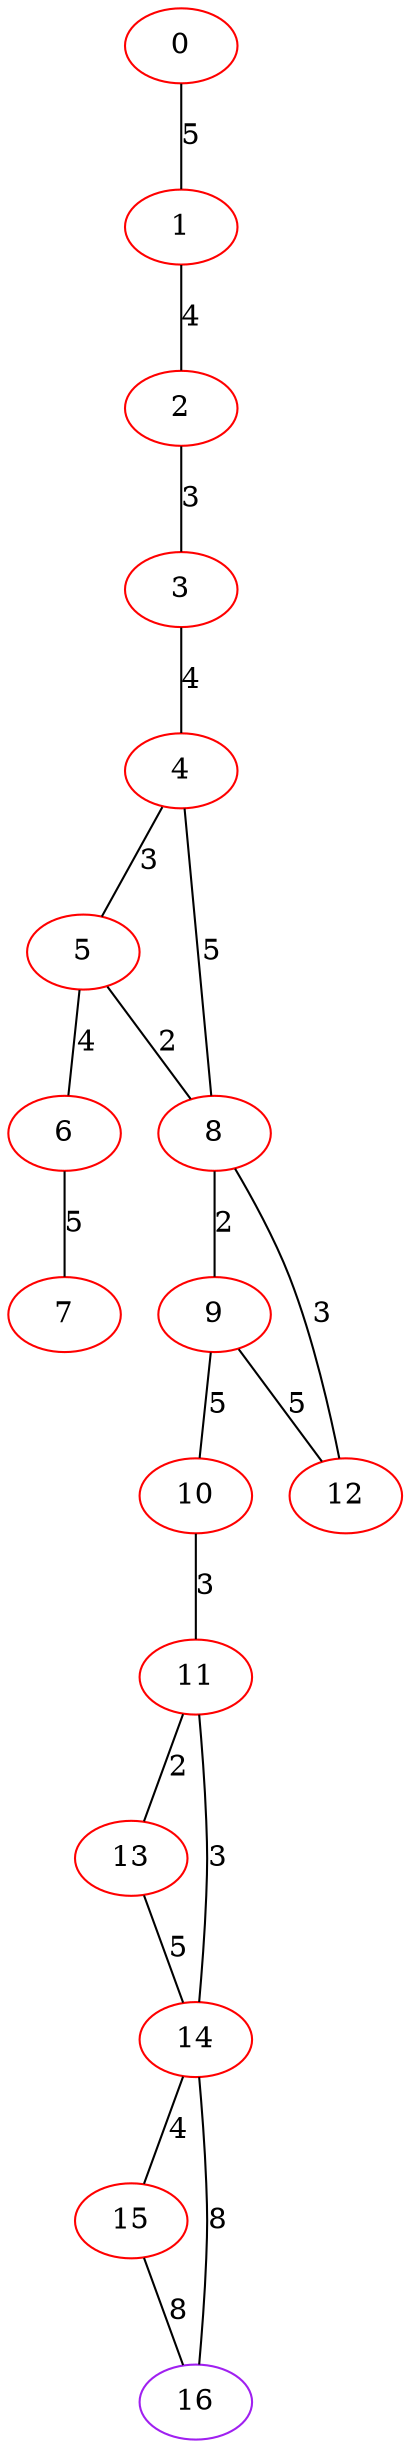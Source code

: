 graph "" {
0 [color=red, weight=1];
1 [color=red, weight=1];
2 [color=red, weight=1];
3 [color=red, weight=1];
4 [color=red, weight=1];
5 [color=red, weight=1];
6 [color=red, weight=1];
7 [color=red, weight=1];
8 [color=red, weight=1];
9 [color=red, weight=1];
10 [color=red, weight=1];
11 [color=red, weight=1];
12 [color=red, weight=1];
13 [color=red, weight=1];
14 [color=red, weight=1];
15 [color=red, weight=1];
16 [color=purple, weight=4];
0 -- 1  [key=0, label=5];
1 -- 2  [key=0, label=4];
2 -- 3  [key=0, label=3];
3 -- 4  [key=0, label=4];
4 -- 8  [key=0, label=5];
4 -- 5  [key=0, label=3];
5 -- 8  [key=0, label=2];
5 -- 6  [key=0, label=4];
6 -- 7  [key=0, label=5];
8 -- 9  [key=0, label=2];
8 -- 12  [key=0, label=3];
9 -- 10  [key=0, label=5];
9 -- 12  [key=0, label=5];
10 -- 11  [key=0, label=3];
11 -- 13  [key=0, label=2];
11 -- 14  [key=0, label=3];
13 -- 14  [key=0, label=5];
14 -- 16  [key=0, label=8];
14 -- 15  [key=0, label=4];
15 -- 16  [key=0, label=8];
}
